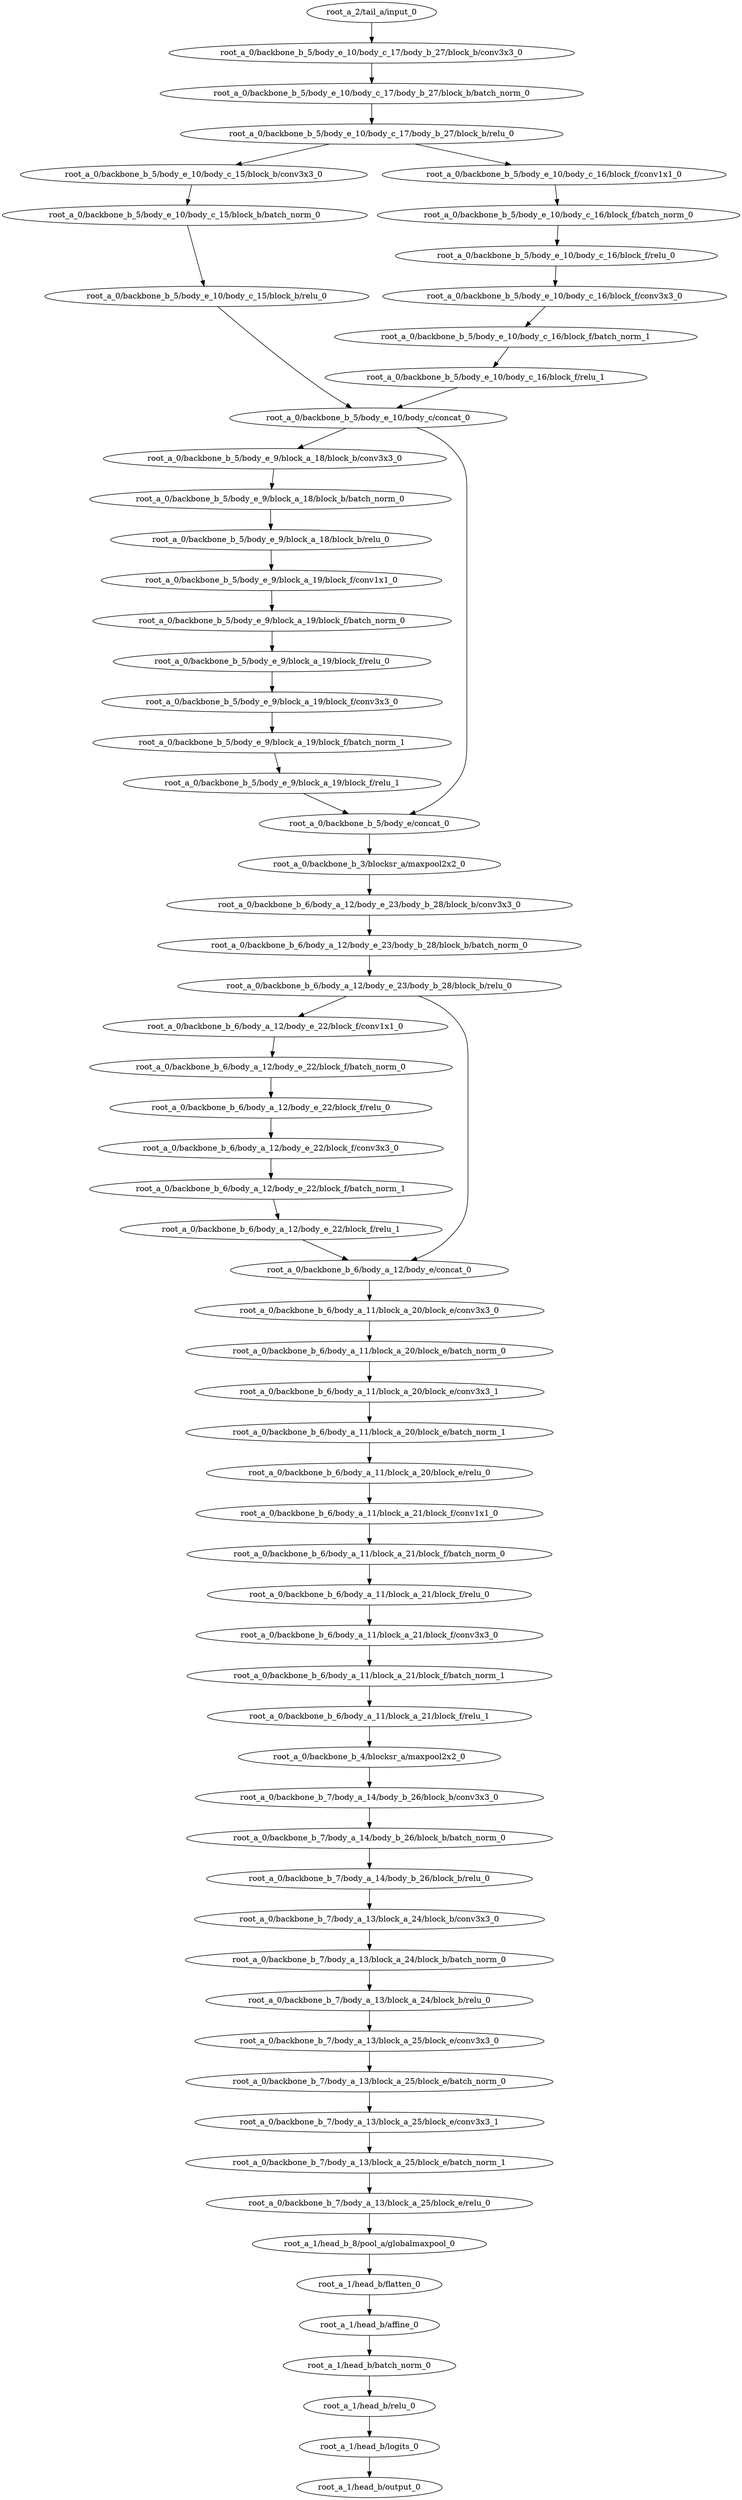 digraph root_a {
	"root_a_2/tail_a/input_0"
	"root_a_0/backbone_b_5/body_e_10/body_c_17/body_b_27/block_b/conv3x3_0"
	"root_a_0/backbone_b_5/body_e_10/body_c_17/body_b_27/block_b/batch_norm_0"
	"root_a_0/backbone_b_5/body_e_10/body_c_17/body_b_27/block_b/relu_0"
	"root_a_0/backbone_b_5/body_e_10/body_c_15/block_b/conv3x3_0"
	"root_a_0/backbone_b_5/body_e_10/body_c_15/block_b/batch_norm_0"
	"root_a_0/backbone_b_5/body_e_10/body_c_15/block_b/relu_0"
	"root_a_0/backbone_b_5/body_e_10/body_c_16/block_f/conv1x1_0"
	"root_a_0/backbone_b_5/body_e_10/body_c_16/block_f/batch_norm_0"
	"root_a_0/backbone_b_5/body_e_10/body_c_16/block_f/relu_0"
	"root_a_0/backbone_b_5/body_e_10/body_c_16/block_f/conv3x3_0"
	"root_a_0/backbone_b_5/body_e_10/body_c_16/block_f/batch_norm_1"
	"root_a_0/backbone_b_5/body_e_10/body_c_16/block_f/relu_1"
	"root_a_0/backbone_b_5/body_e_10/body_c/concat_0"
	"root_a_0/backbone_b_5/body_e_9/block_a_18/block_b/conv3x3_0"
	"root_a_0/backbone_b_5/body_e_9/block_a_18/block_b/batch_norm_0"
	"root_a_0/backbone_b_5/body_e_9/block_a_18/block_b/relu_0"
	"root_a_0/backbone_b_5/body_e_9/block_a_19/block_f/conv1x1_0"
	"root_a_0/backbone_b_5/body_e_9/block_a_19/block_f/batch_norm_0"
	"root_a_0/backbone_b_5/body_e_9/block_a_19/block_f/relu_0"
	"root_a_0/backbone_b_5/body_e_9/block_a_19/block_f/conv3x3_0"
	"root_a_0/backbone_b_5/body_e_9/block_a_19/block_f/batch_norm_1"
	"root_a_0/backbone_b_5/body_e_9/block_a_19/block_f/relu_1"
	"root_a_0/backbone_b_5/body_e/concat_0"
	"root_a_0/backbone_b_3/blocksr_a/maxpool2x2_0"
	"root_a_0/backbone_b_6/body_a_12/body_e_23/body_b_28/block_b/conv3x3_0"
	"root_a_0/backbone_b_6/body_a_12/body_e_23/body_b_28/block_b/batch_norm_0"
	"root_a_0/backbone_b_6/body_a_12/body_e_23/body_b_28/block_b/relu_0"
	"root_a_0/backbone_b_6/body_a_12/body_e_22/block_f/conv1x1_0"
	"root_a_0/backbone_b_6/body_a_12/body_e_22/block_f/batch_norm_0"
	"root_a_0/backbone_b_6/body_a_12/body_e_22/block_f/relu_0"
	"root_a_0/backbone_b_6/body_a_12/body_e_22/block_f/conv3x3_0"
	"root_a_0/backbone_b_6/body_a_12/body_e_22/block_f/batch_norm_1"
	"root_a_0/backbone_b_6/body_a_12/body_e_22/block_f/relu_1"
	"root_a_0/backbone_b_6/body_a_12/body_e/concat_0"
	"root_a_0/backbone_b_6/body_a_11/block_a_20/block_e/conv3x3_0"
	"root_a_0/backbone_b_6/body_a_11/block_a_20/block_e/batch_norm_0"
	"root_a_0/backbone_b_6/body_a_11/block_a_20/block_e/conv3x3_1"
	"root_a_0/backbone_b_6/body_a_11/block_a_20/block_e/batch_norm_1"
	"root_a_0/backbone_b_6/body_a_11/block_a_20/block_e/relu_0"
	"root_a_0/backbone_b_6/body_a_11/block_a_21/block_f/conv1x1_0"
	"root_a_0/backbone_b_6/body_a_11/block_a_21/block_f/batch_norm_0"
	"root_a_0/backbone_b_6/body_a_11/block_a_21/block_f/relu_0"
	"root_a_0/backbone_b_6/body_a_11/block_a_21/block_f/conv3x3_0"
	"root_a_0/backbone_b_6/body_a_11/block_a_21/block_f/batch_norm_1"
	"root_a_0/backbone_b_6/body_a_11/block_a_21/block_f/relu_1"
	"root_a_0/backbone_b_4/blocksr_a/maxpool2x2_0"
	"root_a_0/backbone_b_7/body_a_14/body_b_26/block_b/conv3x3_0"
	"root_a_0/backbone_b_7/body_a_14/body_b_26/block_b/batch_norm_0"
	"root_a_0/backbone_b_7/body_a_14/body_b_26/block_b/relu_0"
	"root_a_0/backbone_b_7/body_a_13/block_a_24/block_b/conv3x3_0"
	"root_a_0/backbone_b_7/body_a_13/block_a_24/block_b/batch_norm_0"
	"root_a_0/backbone_b_7/body_a_13/block_a_24/block_b/relu_0"
	"root_a_0/backbone_b_7/body_a_13/block_a_25/block_e/conv3x3_0"
	"root_a_0/backbone_b_7/body_a_13/block_a_25/block_e/batch_norm_0"
	"root_a_0/backbone_b_7/body_a_13/block_a_25/block_e/conv3x3_1"
	"root_a_0/backbone_b_7/body_a_13/block_a_25/block_e/batch_norm_1"
	"root_a_0/backbone_b_7/body_a_13/block_a_25/block_e/relu_0"
	"root_a_1/head_b_8/pool_a/globalmaxpool_0"
	"root_a_1/head_b/flatten_0"
	"root_a_1/head_b/affine_0"
	"root_a_1/head_b/batch_norm_0"
	"root_a_1/head_b/relu_0"
	"root_a_1/head_b/logits_0"
	"root_a_1/head_b/output_0"

	"root_a_2/tail_a/input_0" -> "root_a_0/backbone_b_5/body_e_10/body_c_17/body_b_27/block_b/conv3x3_0"
	"root_a_0/backbone_b_5/body_e_10/body_c_17/body_b_27/block_b/conv3x3_0" -> "root_a_0/backbone_b_5/body_e_10/body_c_17/body_b_27/block_b/batch_norm_0"
	"root_a_0/backbone_b_5/body_e_10/body_c_17/body_b_27/block_b/batch_norm_0" -> "root_a_0/backbone_b_5/body_e_10/body_c_17/body_b_27/block_b/relu_0"
	"root_a_0/backbone_b_5/body_e_10/body_c_17/body_b_27/block_b/relu_0" -> "root_a_0/backbone_b_5/body_e_10/body_c_15/block_b/conv3x3_0"
	"root_a_0/backbone_b_5/body_e_10/body_c_15/block_b/conv3x3_0" -> "root_a_0/backbone_b_5/body_e_10/body_c_15/block_b/batch_norm_0"
	"root_a_0/backbone_b_5/body_e_10/body_c_15/block_b/batch_norm_0" -> "root_a_0/backbone_b_5/body_e_10/body_c_15/block_b/relu_0"
	"root_a_0/backbone_b_5/body_e_10/body_c_17/body_b_27/block_b/relu_0" -> "root_a_0/backbone_b_5/body_e_10/body_c_16/block_f/conv1x1_0"
	"root_a_0/backbone_b_5/body_e_10/body_c_16/block_f/conv1x1_0" -> "root_a_0/backbone_b_5/body_e_10/body_c_16/block_f/batch_norm_0"
	"root_a_0/backbone_b_5/body_e_10/body_c_16/block_f/batch_norm_0" -> "root_a_0/backbone_b_5/body_e_10/body_c_16/block_f/relu_0"
	"root_a_0/backbone_b_5/body_e_10/body_c_16/block_f/relu_0" -> "root_a_0/backbone_b_5/body_e_10/body_c_16/block_f/conv3x3_0"
	"root_a_0/backbone_b_5/body_e_10/body_c_16/block_f/conv3x3_0" -> "root_a_0/backbone_b_5/body_e_10/body_c_16/block_f/batch_norm_1"
	"root_a_0/backbone_b_5/body_e_10/body_c_16/block_f/batch_norm_1" -> "root_a_0/backbone_b_5/body_e_10/body_c_16/block_f/relu_1"
	"root_a_0/backbone_b_5/body_e_10/body_c_15/block_b/relu_0" -> "root_a_0/backbone_b_5/body_e_10/body_c/concat_0"
	"root_a_0/backbone_b_5/body_e_10/body_c_16/block_f/relu_1" -> "root_a_0/backbone_b_5/body_e_10/body_c/concat_0"
	"root_a_0/backbone_b_5/body_e_10/body_c/concat_0" -> "root_a_0/backbone_b_5/body_e_9/block_a_18/block_b/conv3x3_0"
	"root_a_0/backbone_b_5/body_e_9/block_a_18/block_b/conv3x3_0" -> "root_a_0/backbone_b_5/body_e_9/block_a_18/block_b/batch_norm_0"
	"root_a_0/backbone_b_5/body_e_9/block_a_18/block_b/batch_norm_0" -> "root_a_0/backbone_b_5/body_e_9/block_a_18/block_b/relu_0"
	"root_a_0/backbone_b_5/body_e_9/block_a_18/block_b/relu_0" -> "root_a_0/backbone_b_5/body_e_9/block_a_19/block_f/conv1x1_0"
	"root_a_0/backbone_b_5/body_e_9/block_a_19/block_f/conv1x1_0" -> "root_a_0/backbone_b_5/body_e_9/block_a_19/block_f/batch_norm_0"
	"root_a_0/backbone_b_5/body_e_9/block_a_19/block_f/batch_norm_0" -> "root_a_0/backbone_b_5/body_e_9/block_a_19/block_f/relu_0"
	"root_a_0/backbone_b_5/body_e_9/block_a_19/block_f/relu_0" -> "root_a_0/backbone_b_5/body_e_9/block_a_19/block_f/conv3x3_0"
	"root_a_0/backbone_b_5/body_e_9/block_a_19/block_f/conv3x3_0" -> "root_a_0/backbone_b_5/body_e_9/block_a_19/block_f/batch_norm_1"
	"root_a_0/backbone_b_5/body_e_9/block_a_19/block_f/batch_norm_1" -> "root_a_0/backbone_b_5/body_e_9/block_a_19/block_f/relu_1"
	"root_a_0/backbone_b_5/body_e_9/block_a_19/block_f/relu_1" -> "root_a_0/backbone_b_5/body_e/concat_0"
	"root_a_0/backbone_b_5/body_e_10/body_c/concat_0" -> "root_a_0/backbone_b_5/body_e/concat_0"
	"root_a_0/backbone_b_5/body_e/concat_0" -> "root_a_0/backbone_b_3/blocksr_a/maxpool2x2_0"
	"root_a_0/backbone_b_3/blocksr_a/maxpool2x2_0" -> "root_a_0/backbone_b_6/body_a_12/body_e_23/body_b_28/block_b/conv3x3_0"
	"root_a_0/backbone_b_6/body_a_12/body_e_23/body_b_28/block_b/conv3x3_0" -> "root_a_0/backbone_b_6/body_a_12/body_e_23/body_b_28/block_b/batch_norm_0"
	"root_a_0/backbone_b_6/body_a_12/body_e_23/body_b_28/block_b/batch_norm_0" -> "root_a_0/backbone_b_6/body_a_12/body_e_23/body_b_28/block_b/relu_0"
	"root_a_0/backbone_b_6/body_a_12/body_e_23/body_b_28/block_b/relu_0" -> "root_a_0/backbone_b_6/body_a_12/body_e_22/block_f/conv1x1_0"
	"root_a_0/backbone_b_6/body_a_12/body_e_22/block_f/conv1x1_0" -> "root_a_0/backbone_b_6/body_a_12/body_e_22/block_f/batch_norm_0"
	"root_a_0/backbone_b_6/body_a_12/body_e_22/block_f/batch_norm_0" -> "root_a_0/backbone_b_6/body_a_12/body_e_22/block_f/relu_0"
	"root_a_0/backbone_b_6/body_a_12/body_e_22/block_f/relu_0" -> "root_a_0/backbone_b_6/body_a_12/body_e_22/block_f/conv3x3_0"
	"root_a_0/backbone_b_6/body_a_12/body_e_22/block_f/conv3x3_0" -> "root_a_0/backbone_b_6/body_a_12/body_e_22/block_f/batch_norm_1"
	"root_a_0/backbone_b_6/body_a_12/body_e_22/block_f/batch_norm_1" -> "root_a_0/backbone_b_6/body_a_12/body_e_22/block_f/relu_1"
	"root_a_0/backbone_b_6/body_a_12/body_e_23/body_b_28/block_b/relu_0" -> "root_a_0/backbone_b_6/body_a_12/body_e/concat_0"
	"root_a_0/backbone_b_6/body_a_12/body_e_22/block_f/relu_1" -> "root_a_0/backbone_b_6/body_a_12/body_e/concat_0"
	"root_a_0/backbone_b_6/body_a_12/body_e/concat_0" -> "root_a_0/backbone_b_6/body_a_11/block_a_20/block_e/conv3x3_0"
	"root_a_0/backbone_b_6/body_a_11/block_a_20/block_e/conv3x3_0" -> "root_a_0/backbone_b_6/body_a_11/block_a_20/block_e/batch_norm_0"
	"root_a_0/backbone_b_6/body_a_11/block_a_20/block_e/batch_norm_0" -> "root_a_0/backbone_b_6/body_a_11/block_a_20/block_e/conv3x3_1"
	"root_a_0/backbone_b_6/body_a_11/block_a_20/block_e/conv3x3_1" -> "root_a_0/backbone_b_6/body_a_11/block_a_20/block_e/batch_norm_1"
	"root_a_0/backbone_b_6/body_a_11/block_a_20/block_e/batch_norm_1" -> "root_a_0/backbone_b_6/body_a_11/block_a_20/block_e/relu_0"
	"root_a_0/backbone_b_6/body_a_11/block_a_20/block_e/relu_0" -> "root_a_0/backbone_b_6/body_a_11/block_a_21/block_f/conv1x1_0"
	"root_a_0/backbone_b_6/body_a_11/block_a_21/block_f/conv1x1_0" -> "root_a_0/backbone_b_6/body_a_11/block_a_21/block_f/batch_norm_0"
	"root_a_0/backbone_b_6/body_a_11/block_a_21/block_f/batch_norm_0" -> "root_a_0/backbone_b_6/body_a_11/block_a_21/block_f/relu_0"
	"root_a_0/backbone_b_6/body_a_11/block_a_21/block_f/relu_0" -> "root_a_0/backbone_b_6/body_a_11/block_a_21/block_f/conv3x3_0"
	"root_a_0/backbone_b_6/body_a_11/block_a_21/block_f/conv3x3_0" -> "root_a_0/backbone_b_6/body_a_11/block_a_21/block_f/batch_norm_1"
	"root_a_0/backbone_b_6/body_a_11/block_a_21/block_f/batch_norm_1" -> "root_a_0/backbone_b_6/body_a_11/block_a_21/block_f/relu_1"
	"root_a_0/backbone_b_6/body_a_11/block_a_21/block_f/relu_1" -> "root_a_0/backbone_b_4/blocksr_a/maxpool2x2_0"
	"root_a_0/backbone_b_4/blocksr_a/maxpool2x2_0" -> "root_a_0/backbone_b_7/body_a_14/body_b_26/block_b/conv3x3_0"
	"root_a_0/backbone_b_7/body_a_14/body_b_26/block_b/conv3x3_0" -> "root_a_0/backbone_b_7/body_a_14/body_b_26/block_b/batch_norm_0"
	"root_a_0/backbone_b_7/body_a_14/body_b_26/block_b/batch_norm_0" -> "root_a_0/backbone_b_7/body_a_14/body_b_26/block_b/relu_0"
	"root_a_0/backbone_b_7/body_a_14/body_b_26/block_b/relu_0" -> "root_a_0/backbone_b_7/body_a_13/block_a_24/block_b/conv3x3_0"
	"root_a_0/backbone_b_7/body_a_13/block_a_24/block_b/conv3x3_0" -> "root_a_0/backbone_b_7/body_a_13/block_a_24/block_b/batch_norm_0"
	"root_a_0/backbone_b_7/body_a_13/block_a_24/block_b/batch_norm_0" -> "root_a_0/backbone_b_7/body_a_13/block_a_24/block_b/relu_0"
	"root_a_0/backbone_b_7/body_a_13/block_a_24/block_b/relu_0" -> "root_a_0/backbone_b_7/body_a_13/block_a_25/block_e/conv3x3_0"
	"root_a_0/backbone_b_7/body_a_13/block_a_25/block_e/conv3x3_0" -> "root_a_0/backbone_b_7/body_a_13/block_a_25/block_e/batch_norm_0"
	"root_a_0/backbone_b_7/body_a_13/block_a_25/block_e/batch_norm_0" -> "root_a_0/backbone_b_7/body_a_13/block_a_25/block_e/conv3x3_1"
	"root_a_0/backbone_b_7/body_a_13/block_a_25/block_e/conv3x3_1" -> "root_a_0/backbone_b_7/body_a_13/block_a_25/block_e/batch_norm_1"
	"root_a_0/backbone_b_7/body_a_13/block_a_25/block_e/batch_norm_1" -> "root_a_0/backbone_b_7/body_a_13/block_a_25/block_e/relu_0"
	"root_a_0/backbone_b_7/body_a_13/block_a_25/block_e/relu_0" -> "root_a_1/head_b_8/pool_a/globalmaxpool_0"
	"root_a_1/head_b_8/pool_a/globalmaxpool_0" -> "root_a_1/head_b/flatten_0"
	"root_a_1/head_b/flatten_0" -> "root_a_1/head_b/affine_0"
	"root_a_1/head_b/affine_0" -> "root_a_1/head_b/batch_norm_0"
	"root_a_1/head_b/batch_norm_0" -> "root_a_1/head_b/relu_0"
	"root_a_1/head_b/relu_0" -> "root_a_1/head_b/logits_0"
	"root_a_1/head_b/logits_0" -> "root_a_1/head_b/output_0"

}